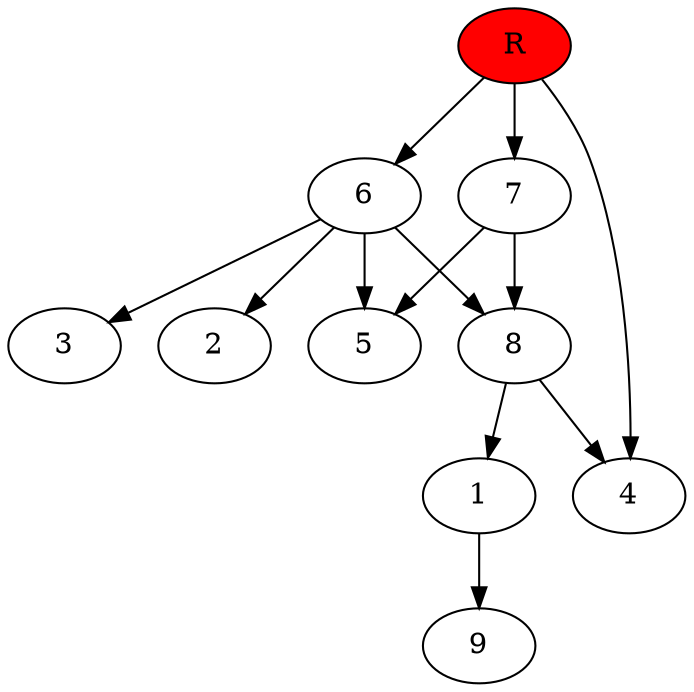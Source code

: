 digraph prb35791 {
	1
	2
	3
	4
	5
	6
	7
	8
	R [fillcolor="#ff0000" style=filled]
	1 -> 9
	6 -> 2
	6 -> 3
	6 -> 5
	6 -> 8
	7 -> 5
	7 -> 8
	8 -> 1
	8 -> 4
	R -> 4
	R -> 6
	R -> 7
}
